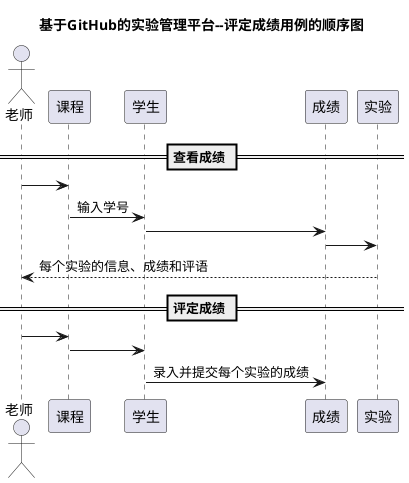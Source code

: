 @startuml
title 基于GitHub的实验管理平台--评定成绩用例的顺序图
actor 老师
== 查看成绩 ==
老师 -> 课程
课程 -> 学生 : 输入学号
学生 -> 成绩
成绩 -> 实验
实验 --> 老师:每个实验的信息、成绩和评语
== 评定成绩 ==
老师 -> 课程
课程 -> 学生
学生 -> 成绩 : 录入并提交每个实验的成绩
@enduml